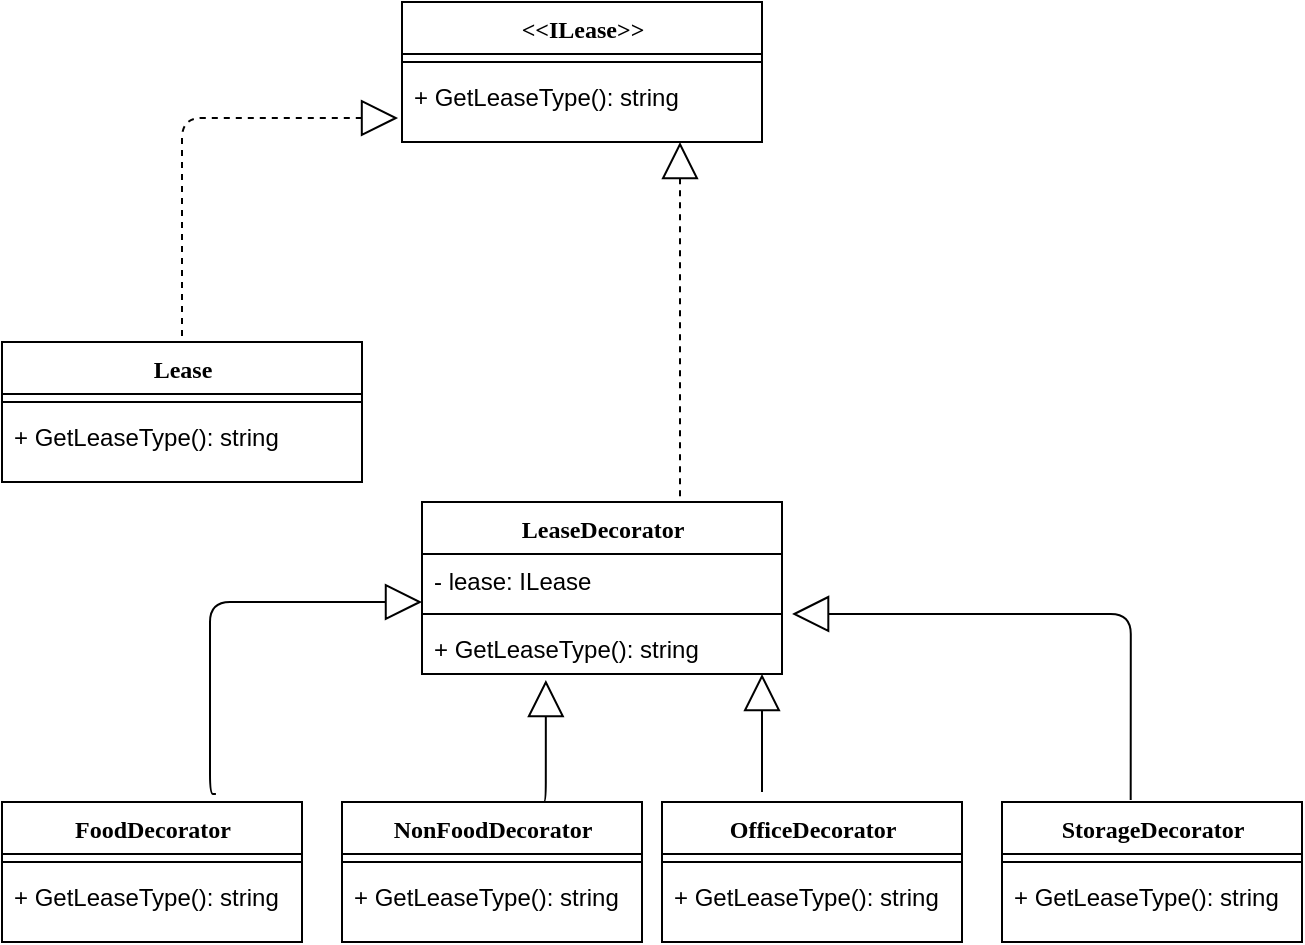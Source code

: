 <mxfile version="14.6.2" type="device"><diagram name="Page-1" id="9f46799a-70d6-7492-0946-bef42562c5a5"><mxGraphModel dx="868" dy="425" grid="1" gridSize="10" guides="1" tooltips="1" connect="1" arrows="1" fold="1" page="1" pageScale="1" pageWidth="827" pageHeight="1169" background="#ffffff" math="0" shadow="0"><root><mxCell id="0"/><mxCell id="1" parent="0"/><mxCell id="eKmQneq_EUDx282iPTh4-9" value="FoodDecorator" style="swimlane;html=1;fontStyle=1;align=center;verticalAlign=top;childLayout=stackLayout;horizontal=1;startSize=26;horizontalStack=0;resizeParent=1;resizeLast=0;collapsible=1;marginBottom=0;swimlaneFillColor=#ffffff;rounded=0;shadow=0;comic=0;labelBackgroundColor=none;strokeWidth=1;fillColor=none;fontFamily=Verdana;fontSize=12" vertex="1" parent="1"><mxGeometry x="80" y="470" width="150" height="70" as="geometry"/></mxCell><mxCell id="eKmQneq_EUDx282iPTh4-10" value="" style="line;html=1;strokeWidth=1;fillColor=none;align=left;verticalAlign=middle;spacingTop=-1;spacingLeft=3;spacingRight=3;rotatable=0;labelPosition=right;points=[];portConstraint=eastwest;" vertex="1" parent="eKmQneq_EUDx282iPTh4-9"><mxGeometry y="26" width="150" height="8" as="geometry"/></mxCell><mxCell id="eKmQneq_EUDx282iPTh4-11" value="+ GetLeaseType(): string" style="text;html=1;strokeColor=none;fillColor=none;align=left;verticalAlign=top;spacingLeft=4;spacingRight=4;whiteSpace=wrap;overflow=hidden;rotatable=0;points=[[0,0.5],[1,0.5]];portConstraint=eastwest;" vertex="1" parent="eKmQneq_EUDx282iPTh4-9"><mxGeometry y="34" width="150" height="26" as="geometry"/></mxCell><mxCell id="eKmQneq_EUDx282iPTh4-12" value="NonFoodDecorator" style="swimlane;html=1;fontStyle=1;align=center;verticalAlign=top;childLayout=stackLayout;horizontal=1;startSize=26;horizontalStack=0;resizeParent=1;resizeLast=0;collapsible=1;marginBottom=0;swimlaneFillColor=#ffffff;rounded=0;shadow=0;comic=0;labelBackgroundColor=none;strokeWidth=1;fillColor=none;fontFamily=Verdana;fontSize=12" vertex="1" parent="1"><mxGeometry x="250" y="470" width="150" height="70" as="geometry"/></mxCell><mxCell id="eKmQneq_EUDx282iPTh4-13" value="" style="line;html=1;strokeWidth=1;fillColor=none;align=left;verticalAlign=middle;spacingTop=-1;spacingLeft=3;spacingRight=3;rotatable=0;labelPosition=right;points=[];portConstraint=eastwest;" vertex="1" parent="eKmQneq_EUDx282iPTh4-12"><mxGeometry y="26" width="150" height="8" as="geometry"/></mxCell><mxCell id="eKmQneq_EUDx282iPTh4-14" value="+ GetLeaseType(): string" style="text;html=1;strokeColor=none;fillColor=none;align=left;verticalAlign=top;spacingLeft=4;spacingRight=4;whiteSpace=wrap;overflow=hidden;rotatable=0;points=[[0,0.5],[1,0.5]];portConstraint=eastwest;" vertex="1" parent="eKmQneq_EUDx282iPTh4-12"><mxGeometry y="34" width="150" height="26" as="geometry"/></mxCell><mxCell id="eKmQneq_EUDx282iPTh4-15" value="OfficeDecorator" style="swimlane;html=1;fontStyle=1;align=center;verticalAlign=top;childLayout=stackLayout;horizontal=1;startSize=26;horizontalStack=0;resizeParent=1;resizeLast=0;collapsible=1;marginBottom=0;swimlaneFillColor=#ffffff;rounded=0;shadow=0;comic=0;labelBackgroundColor=none;strokeWidth=1;fillColor=none;fontFamily=Verdana;fontSize=12" vertex="1" parent="1"><mxGeometry x="410" y="470" width="150" height="70" as="geometry"/></mxCell><mxCell id="eKmQneq_EUDx282iPTh4-16" value="" style="line;html=1;strokeWidth=1;fillColor=none;align=left;verticalAlign=middle;spacingTop=-1;spacingLeft=3;spacingRight=3;rotatable=0;labelPosition=right;points=[];portConstraint=eastwest;" vertex="1" parent="eKmQneq_EUDx282iPTh4-15"><mxGeometry y="26" width="150" height="8" as="geometry"/></mxCell><mxCell id="eKmQneq_EUDx282iPTh4-17" value="+ GetLeaseType(): string" style="text;html=1;strokeColor=none;fillColor=none;align=left;verticalAlign=top;spacingLeft=4;spacingRight=4;whiteSpace=wrap;overflow=hidden;rotatable=0;points=[[0,0.5],[1,0.5]];portConstraint=eastwest;" vertex="1" parent="eKmQneq_EUDx282iPTh4-15"><mxGeometry y="34" width="150" height="26" as="geometry"/></mxCell><mxCell id="eKmQneq_EUDx282iPTh4-18" value="StorageDecorator" style="swimlane;html=1;fontStyle=1;align=center;verticalAlign=top;childLayout=stackLayout;horizontal=1;startSize=26;horizontalStack=0;resizeParent=1;resizeLast=0;collapsible=1;marginBottom=0;swimlaneFillColor=#ffffff;rounded=0;shadow=0;comic=0;labelBackgroundColor=none;strokeWidth=1;fillColor=none;fontFamily=Verdana;fontSize=12" vertex="1" parent="1"><mxGeometry x="580" y="470" width="150" height="70" as="geometry"/></mxCell><mxCell id="eKmQneq_EUDx282iPTh4-19" value="" style="line;html=1;strokeWidth=1;fillColor=none;align=left;verticalAlign=middle;spacingTop=-1;spacingLeft=3;spacingRight=3;rotatable=0;labelPosition=right;points=[];portConstraint=eastwest;" vertex="1" parent="eKmQneq_EUDx282iPTh4-18"><mxGeometry y="26" width="150" height="8" as="geometry"/></mxCell><mxCell id="eKmQneq_EUDx282iPTh4-20" value="+ GetLeaseType(): string" style="text;html=1;strokeColor=none;fillColor=none;align=left;verticalAlign=top;spacingLeft=4;spacingRight=4;whiteSpace=wrap;overflow=hidden;rotatable=0;points=[[0,0.5],[1,0.5]];portConstraint=eastwest;" vertex="1" parent="eKmQneq_EUDx282iPTh4-18"><mxGeometry y="34" width="150" height="26" as="geometry"/></mxCell><mxCell id="eKmQneq_EUDx282iPTh4-22" style="edgeStyle=orthogonalEdgeStyle;html=1;labelBackgroundColor=none;startFill=0;startSize=16;endArrow=none;endFill=0;endSize=16;fontFamily=Verdana;fontSize=12;startArrow=block;strokeWidth=1;entryX=0.713;entryY=-0.057;entryDx=0;entryDy=0;entryPerimeter=0;" edge="1" parent="1" target="eKmQneq_EUDx282iPTh4-9"><mxGeometry relative="1" as="geometry"><Array as="points"><mxPoint x="184" y="370"/><mxPoint x="184" y="466"/></Array><mxPoint x="290" y="370" as="sourcePoint"/><mxPoint x="184" y="460" as="targetPoint"/></mxGeometry></mxCell><mxCell id="eKmQneq_EUDx282iPTh4-24" style="edgeStyle=orthogonalEdgeStyle;html=1;labelBackgroundColor=none;startFill=0;startSize=16;endArrow=none;endFill=0;endSize=16;fontFamily=Verdana;fontSize=12;startArrow=block;strokeWidth=1;exitX=0.344;exitY=1.115;exitDx=0;exitDy=0;exitPerimeter=0;" edge="1" parent="1" source="eKmQneq_EUDx282iPTh4-52"><mxGeometry relative="1" as="geometry"><Array as="points"><mxPoint x="352" y="470"/></Array><mxPoint x="350" y="420" as="sourcePoint"/><mxPoint x="350" y="470" as="targetPoint"/></mxGeometry></mxCell><mxCell id="eKmQneq_EUDx282iPTh4-25" style="edgeStyle=orthogonalEdgeStyle;html=1;labelBackgroundColor=none;startFill=0;startSize=16;endArrow=none;endFill=0;endSize=16;fontFamily=Verdana;fontSize=12;startArrow=block;strokeWidth=1;" edge="1" parent="1"><mxGeometry relative="1" as="geometry"><Array as="points"><mxPoint x="460" y="465"/></Array><mxPoint x="460" y="406" as="sourcePoint"/><mxPoint x="460" y="465" as="targetPoint"/></mxGeometry></mxCell><mxCell id="eKmQneq_EUDx282iPTh4-26" style="edgeStyle=orthogonalEdgeStyle;html=1;labelBackgroundColor=none;startFill=0;startSize=16;endArrow=none;endFill=0;endSize=16;fontFamily=Verdana;fontSize=12;startArrow=block;strokeWidth=1;exitX=1.028;exitY=-0.154;exitDx=0;exitDy=0;exitPerimeter=0;entryX=0.429;entryY=-0.014;entryDx=0;entryDy=0;entryPerimeter=0;" edge="1" parent="1" source="eKmQneq_EUDx282iPTh4-52" target="eKmQneq_EUDx282iPTh4-18"><mxGeometry relative="1" as="geometry"><mxPoint x="471.08" y="409.012" as="sourcePoint"/><mxPoint x="560" y="460" as="targetPoint"/></mxGeometry></mxCell><mxCell id="eKmQneq_EUDx282iPTh4-40" value="&amp;lt;&amp;lt;ILease&amp;gt;&amp;gt;" style="swimlane;html=1;fontStyle=1;align=center;verticalAlign=top;childLayout=stackLayout;horizontal=1;startSize=26;horizontalStack=0;resizeParent=1;resizeLast=0;collapsible=1;marginBottom=0;swimlaneFillColor=#ffffff;rounded=0;shadow=0;comic=0;labelBackgroundColor=none;strokeWidth=1;fillColor=none;fontFamily=Verdana;fontSize=12" vertex="1" parent="1"><mxGeometry x="280" y="70" width="180" height="70" as="geometry"/></mxCell><mxCell id="eKmQneq_EUDx282iPTh4-41" value="" style="line;html=1;strokeWidth=1;fillColor=none;align=left;verticalAlign=middle;spacingTop=-1;spacingLeft=3;spacingRight=3;rotatable=0;labelPosition=right;points=[];portConstraint=eastwest;" vertex="1" parent="eKmQneq_EUDx282iPTh4-40"><mxGeometry y="26" width="180" height="8" as="geometry"/></mxCell><mxCell id="eKmQneq_EUDx282iPTh4-42" value="+ GetLeaseType(): string" style="text;html=1;strokeColor=none;fillColor=none;align=left;verticalAlign=top;spacingLeft=4;spacingRight=4;whiteSpace=wrap;overflow=hidden;rotatable=0;points=[[0,0.5],[1,0.5]];portConstraint=eastwest;" vertex="1" parent="eKmQneq_EUDx282iPTh4-40"><mxGeometry y="34" width="180" height="26" as="geometry"/></mxCell><mxCell id="eKmQneq_EUDx282iPTh4-43" value="Lease" style="swimlane;html=1;fontStyle=1;align=center;verticalAlign=top;childLayout=stackLayout;horizontal=1;startSize=26;horizontalStack=0;resizeParent=1;resizeLast=0;collapsible=1;marginBottom=0;swimlaneFillColor=#ffffff;rounded=0;shadow=0;comic=0;labelBackgroundColor=none;strokeWidth=1;fillColor=none;fontFamily=Verdana;fontSize=12" vertex="1" parent="1"><mxGeometry x="80" y="240" width="180" height="70" as="geometry"/></mxCell><mxCell id="eKmQneq_EUDx282iPTh4-44" value="" style="line;html=1;strokeWidth=1;fillColor=none;align=left;verticalAlign=middle;spacingTop=-1;spacingLeft=3;spacingRight=3;rotatable=0;labelPosition=right;points=[];portConstraint=eastwest;" vertex="1" parent="eKmQneq_EUDx282iPTh4-43"><mxGeometry y="26" width="180" height="8" as="geometry"/></mxCell><mxCell id="eKmQneq_EUDx282iPTh4-45" value="+ GetLeaseType(): string" style="text;html=1;strokeColor=none;fillColor=none;align=left;verticalAlign=top;spacingLeft=4;spacingRight=4;whiteSpace=wrap;overflow=hidden;rotatable=0;points=[[0,0.5],[1,0.5]];portConstraint=eastwest;" vertex="1" parent="eKmQneq_EUDx282iPTh4-43"><mxGeometry y="34" width="180" height="26" as="geometry"/></mxCell><mxCell id="eKmQneq_EUDx282iPTh4-47" style="edgeStyle=orthogonalEdgeStyle;html=1;labelBackgroundColor=none;startFill=0;startSize=16;endArrow=none;endFill=0;endSize=16;fontFamily=Verdana;fontSize=12;startArrow=block;strokeWidth=1;dashed=1;entryX=0.5;entryY=0;entryDx=0;entryDy=0;exitX=-0.011;exitY=0.923;exitDx=0;exitDy=0;exitPerimeter=0;" edge="1" parent="1" source="eKmQneq_EUDx282iPTh4-42" target="eKmQneq_EUDx282iPTh4-43"><mxGeometry relative="1" as="geometry"><mxPoint x="270" y="130" as="sourcePoint"/><mxPoint x="369.5" y="190" as="targetPoint"/></mxGeometry></mxCell><mxCell id="eKmQneq_EUDx282iPTh4-48" value="LeaseDecorator" style="swimlane;html=1;fontStyle=1;align=center;verticalAlign=top;childLayout=stackLayout;horizontal=1;startSize=26;horizontalStack=0;resizeParent=1;resizeLast=0;collapsible=1;marginBottom=0;swimlaneFillColor=#ffffff;rounded=0;shadow=0;comic=0;labelBackgroundColor=none;strokeWidth=1;fillColor=none;fontFamily=Verdana;fontSize=12" vertex="1" parent="1"><mxGeometry x="290" y="320" width="180" height="86" as="geometry"/></mxCell><mxCell id="eKmQneq_EUDx282iPTh4-50" value="- lease: ILease" style="text;html=1;strokeColor=none;fillColor=none;align=left;verticalAlign=top;spacingLeft=4;spacingRight=4;whiteSpace=wrap;overflow=hidden;rotatable=0;points=[[0,0.5],[1,0.5]];portConstraint=eastwest;" vertex="1" parent="eKmQneq_EUDx282iPTh4-48"><mxGeometry y="26" width="180" height="26" as="geometry"/></mxCell><mxCell id="eKmQneq_EUDx282iPTh4-49" value="" style="line;html=1;strokeWidth=1;fillColor=none;align=left;verticalAlign=middle;spacingTop=-1;spacingLeft=3;spacingRight=3;rotatable=0;labelPosition=right;points=[];portConstraint=eastwest;" vertex="1" parent="eKmQneq_EUDx282iPTh4-48"><mxGeometry y="52" width="180" height="8" as="geometry"/></mxCell><mxCell id="eKmQneq_EUDx282iPTh4-52" value="+ GetLeaseType(): string" style="text;html=1;strokeColor=none;fillColor=none;align=left;verticalAlign=top;spacingLeft=4;spacingRight=4;whiteSpace=wrap;overflow=hidden;rotatable=0;points=[[0,0.5],[1,0.5]];portConstraint=eastwest;" vertex="1" parent="eKmQneq_EUDx282iPTh4-48"><mxGeometry y="60" width="180" height="26" as="geometry"/></mxCell><mxCell id="eKmQneq_EUDx282iPTh4-51" style="edgeStyle=orthogonalEdgeStyle;html=1;labelBackgroundColor=none;startFill=0;startSize=16;endArrow=none;endFill=0;endSize=16;fontFamily=Verdana;fontSize=12;startArrow=block;strokeWidth=1;dashed=1;" edge="1" parent="1"><mxGeometry relative="1" as="geometry"><mxPoint x="419" y="140" as="sourcePoint"/><mxPoint x="419" y="320" as="targetPoint"/></mxGeometry></mxCell></root></mxGraphModel></diagram></mxfile>